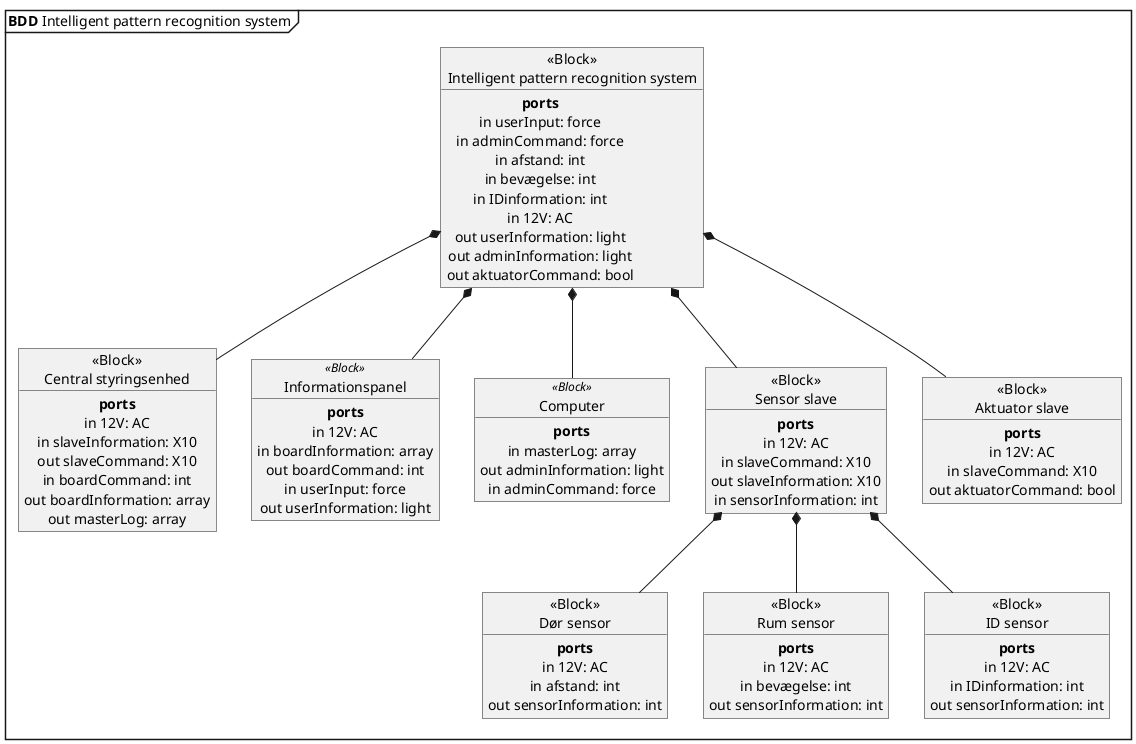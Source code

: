 @startuml BDD IPRS
skinparam defaultTextAlignment center

mainframe **BDD** Intelligent pattern recognition system

object "<<Block>>\nIntelligent pattern recognition system" as IPRS {
**ports**
in userInput: force
in adminCommand: force
in afstand: int
in bevægelse: int
in IDinformation: int
in 12V: AC
out userInformation: light
out adminInformation: light
out aktuatorCommand: bool
}

object "<<Block>>\nCentral styringsenhed" as master {
**ports**
in 12V: AC
in slaveInformation: X10
out slaveCommand: X10
in boardCommand: int
out boardInformation: array
out masterLog: array
}

object Informationspanel <<Block>> {
**ports**
in 12V: AC
in boardInformation: array
out boardCommand: int
in userInput: force
out userInformation: light
}

object Computer <<Block>> {
**ports**
in masterLog: array
out adminInformation: light
in adminCommand: force
}
' Måske mus/tastetur

object "<<Block>>\nSensor slave" as Sensor_slave {
**ports**
in 12V: AC
in slaveCommand: X10
out slaveInformation: X10
in sensorInformation: int
}

object "<<Block>>\nAktuator slave" as Aktuator_slave {
**ports**
in 12V: AC
in slaveCommand: X10
out aktuatorCommand: bool
}

object "<<Block>>\nDør sensor" as Dør_sensor {
**ports**
in 12V: AC
in afstand: int
out sensorInformation: int
}

object "<<Block>>\nRum sensor" as Rum_sensor {
**ports**
in 12V: AC
in bevægelse: int 
out sensorInformation: int
}

object "<<Block>>\nID sensor" as ID_sensor {
**ports**
in 12V: AC
in IDinformation: int
out sensorInformation: int
}


IPRS *-- master
IPRS *-- Informationspanel
IPRS *-- Computer
IPRS *-- Sensor_slave
IPRS *-- Aktuator_slave
Sensor_slave *-- Dør_sensor
Sensor_slave *-- Rum_sensor
Sensor_slave *-- ID_sensor
@enduml